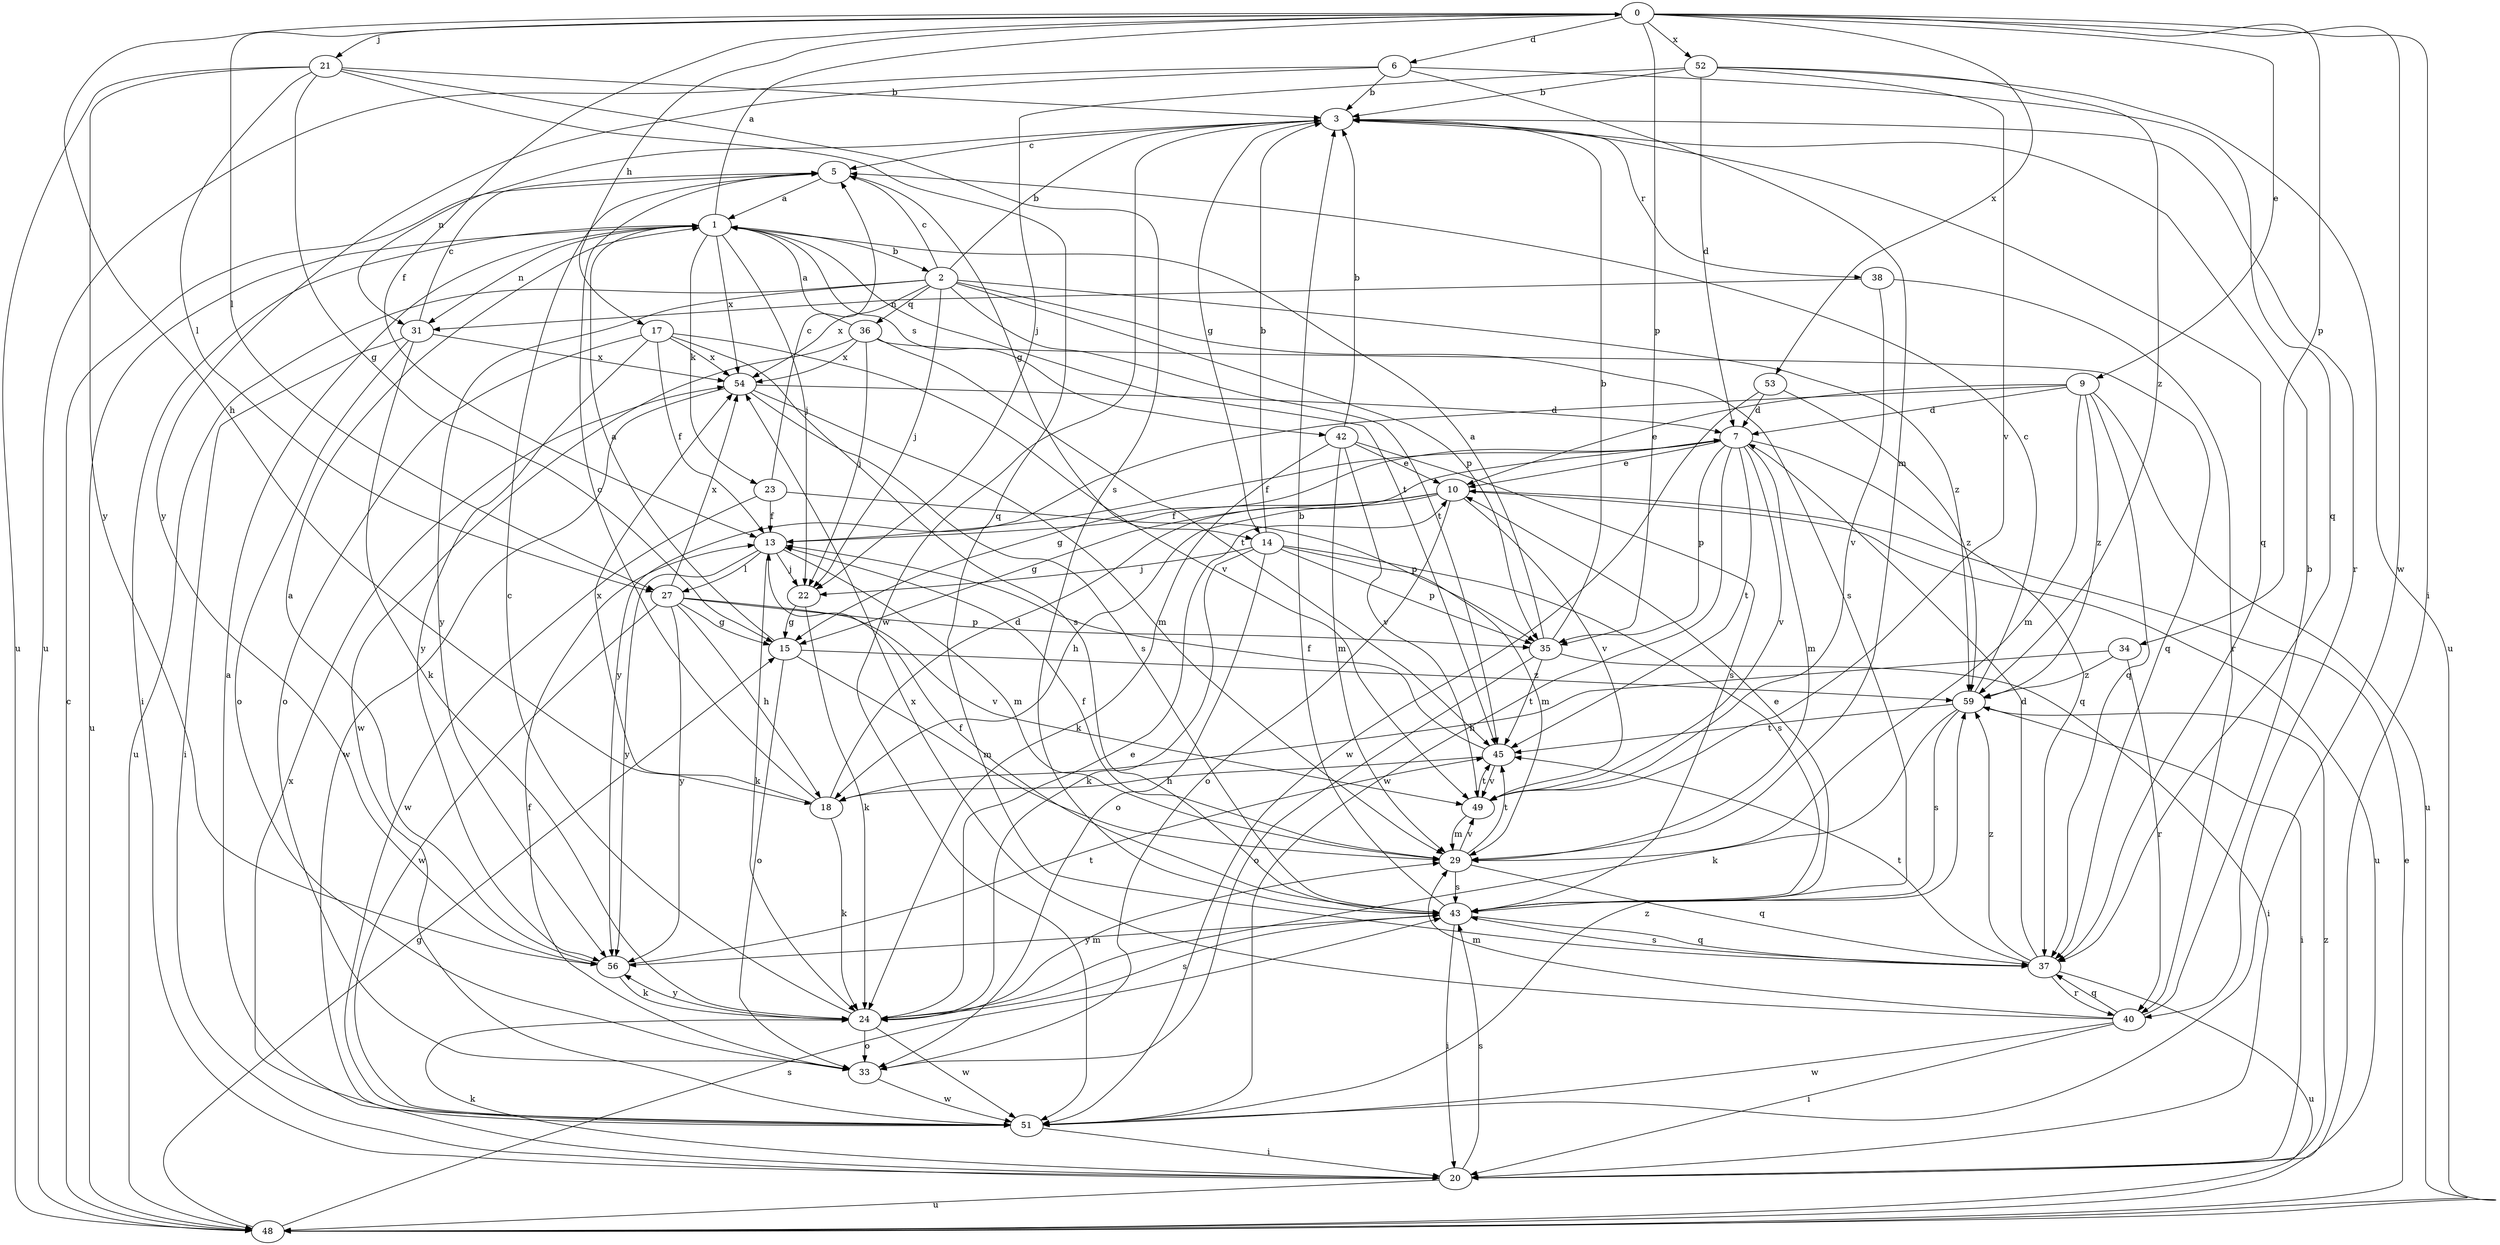 strict digraph  {
0;
1;
2;
3;
5;
6;
7;
9;
10;
13;
14;
15;
17;
18;
20;
21;
22;
23;
24;
27;
29;
31;
33;
34;
35;
36;
37;
38;
40;
42;
43;
45;
48;
49;
51;
52;
53;
54;
56;
59;
0 -> 6  [label=d];
0 -> 9  [label=e];
0 -> 13  [label=f];
0 -> 17  [label=h];
0 -> 18  [label=h];
0 -> 20  [label=i];
0 -> 21  [label=j];
0 -> 27  [label=l];
0 -> 34  [label=p];
0 -> 35  [label=p];
0 -> 51  [label=w];
0 -> 52  [label=x];
0 -> 53  [label=x];
1 -> 0  [label=a];
1 -> 2  [label=b];
1 -> 20  [label=i];
1 -> 22  [label=j];
1 -> 23  [label=k];
1 -> 31  [label=n];
1 -> 42  [label=s];
1 -> 45  [label=t];
1 -> 48  [label=u];
1 -> 54  [label=x];
2 -> 3  [label=b];
2 -> 5  [label=c];
2 -> 22  [label=j];
2 -> 35  [label=p];
2 -> 36  [label=q];
2 -> 43  [label=s];
2 -> 45  [label=t];
2 -> 48  [label=u];
2 -> 54  [label=x];
2 -> 56  [label=y];
2 -> 59  [label=z];
3 -> 5  [label=c];
3 -> 14  [label=g];
3 -> 31  [label=n];
3 -> 37  [label=q];
3 -> 38  [label=r];
3 -> 40  [label=r];
3 -> 51  [label=w];
5 -> 1  [label=a];
5 -> 14  [label=g];
6 -> 3  [label=b];
6 -> 29  [label=m];
6 -> 37  [label=q];
6 -> 48  [label=u];
6 -> 56  [label=y];
7 -> 10  [label=e];
7 -> 13  [label=f];
7 -> 15  [label=g];
7 -> 29  [label=m];
7 -> 35  [label=p];
7 -> 37  [label=q];
7 -> 45  [label=t];
7 -> 49  [label=v];
7 -> 51  [label=w];
9 -> 7  [label=d];
9 -> 10  [label=e];
9 -> 29  [label=m];
9 -> 37  [label=q];
9 -> 48  [label=u];
9 -> 56  [label=y];
9 -> 59  [label=z];
10 -> 13  [label=f];
10 -> 15  [label=g];
10 -> 18  [label=h];
10 -> 33  [label=o];
10 -> 48  [label=u];
10 -> 49  [label=v];
13 -> 22  [label=j];
13 -> 24  [label=k];
13 -> 27  [label=l];
13 -> 29  [label=m];
13 -> 56  [label=y];
14 -> 3  [label=b];
14 -> 22  [label=j];
14 -> 24  [label=k];
14 -> 29  [label=m];
14 -> 33  [label=o];
14 -> 35  [label=p];
14 -> 43  [label=s];
15 -> 1  [label=a];
15 -> 29  [label=m];
15 -> 33  [label=o];
15 -> 59  [label=z];
17 -> 13  [label=f];
17 -> 33  [label=o];
17 -> 43  [label=s];
17 -> 49  [label=v];
17 -> 54  [label=x];
17 -> 56  [label=y];
18 -> 5  [label=c];
18 -> 7  [label=d];
18 -> 24  [label=k];
18 -> 54  [label=x];
20 -> 24  [label=k];
20 -> 43  [label=s];
20 -> 48  [label=u];
20 -> 54  [label=x];
20 -> 59  [label=z];
21 -> 3  [label=b];
21 -> 15  [label=g];
21 -> 27  [label=l];
21 -> 37  [label=q];
21 -> 43  [label=s];
21 -> 48  [label=u];
21 -> 56  [label=y];
22 -> 15  [label=g];
22 -> 24  [label=k];
23 -> 5  [label=c];
23 -> 13  [label=f];
23 -> 35  [label=p];
23 -> 51  [label=w];
24 -> 5  [label=c];
24 -> 10  [label=e];
24 -> 29  [label=m];
24 -> 33  [label=o];
24 -> 43  [label=s];
24 -> 51  [label=w];
24 -> 56  [label=y];
27 -> 15  [label=g];
27 -> 18  [label=h];
27 -> 35  [label=p];
27 -> 49  [label=v];
27 -> 51  [label=w];
27 -> 54  [label=x];
27 -> 56  [label=y];
29 -> 13  [label=f];
29 -> 37  [label=q];
29 -> 43  [label=s];
29 -> 45  [label=t];
29 -> 49  [label=v];
31 -> 5  [label=c];
31 -> 20  [label=i];
31 -> 24  [label=k];
31 -> 33  [label=o];
31 -> 54  [label=x];
33 -> 13  [label=f];
33 -> 51  [label=w];
34 -> 18  [label=h];
34 -> 40  [label=r];
34 -> 59  [label=z];
35 -> 1  [label=a];
35 -> 3  [label=b];
35 -> 20  [label=i];
35 -> 33  [label=o];
35 -> 45  [label=t];
36 -> 1  [label=a];
36 -> 22  [label=j];
36 -> 37  [label=q];
36 -> 45  [label=t];
36 -> 51  [label=w];
36 -> 54  [label=x];
37 -> 7  [label=d];
37 -> 40  [label=r];
37 -> 43  [label=s];
37 -> 45  [label=t];
37 -> 48  [label=u];
37 -> 59  [label=z];
38 -> 31  [label=n];
38 -> 40  [label=r];
38 -> 49  [label=v];
40 -> 3  [label=b];
40 -> 20  [label=i];
40 -> 29  [label=m];
40 -> 37  [label=q];
40 -> 51  [label=w];
40 -> 54  [label=x];
42 -> 3  [label=b];
42 -> 10  [label=e];
42 -> 24  [label=k];
42 -> 29  [label=m];
42 -> 43  [label=s];
42 -> 49  [label=v];
43 -> 3  [label=b];
43 -> 10  [label=e];
43 -> 13  [label=f];
43 -> 20  [label=i];
43 -> 37  [label=q];
43 -> 56  [label=y];
45 -> 13  [label=f];
45 -> 18  [label=h];
45 -> 49  [label=v];
48 -> 5  [label=c];
48 -> 10  [label=e];
48 -> 15  [label=g];
48 -> 43  [label=s];
49 -> 29  [label=m];
49 -> 45  [label=t];
51 -> 1  [label=a];
51 -> 20  [label=i];
51 -> 59  [label=z];
52 -> 3  [label=b];
52 -> 7  [label=d];
52 -> 22  [label=j];
52 -> 48  [label=u];
52 -> 49  [label=v];
52 -> 59  [label=z];
53 -> 7  [label=d];
53 -> 51  [label=w];
53 -> 59  [label=z];
54 -> 7  [label=d];
54 -> 29  [label=m];
54 -> 43  [label=s];
54 -> 51  [label=w];
56 -> 1  [label=a];
56 -> 24  [label=k];
56 -> 45  [label=t];
59 -> 5  [label=c];
59 -> 20  [label=i];
59 -> 24  [label=k];
59 -> 43  [label=s];
59 -> 45  [label=t];
}
